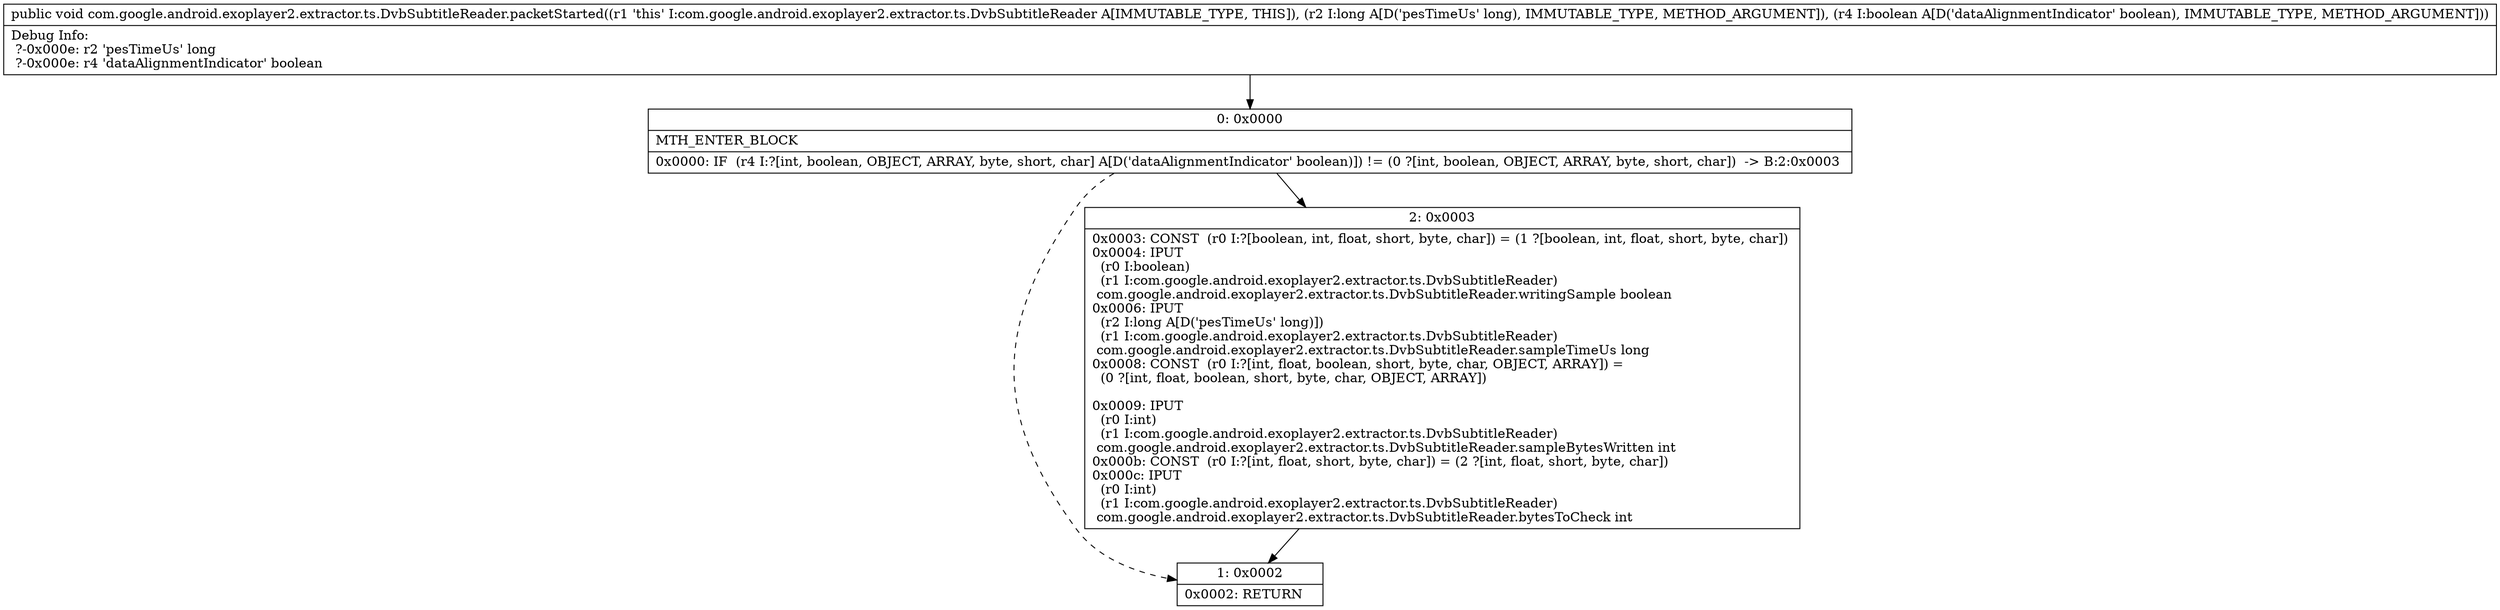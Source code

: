 digraph "CFG forcom.google.android.exoplayer2.extractor.ts.DvbSubtitleReader.packetStarted(JZ)V" {
Node_0 [shape=record,label="{0\:\ 0x0000|MTH_ENTER_BLOCK\l|0x0000: IF  (r4 I:?[int, boolean, OBJECT, ARRAY, byte, short, char] A[D('dataAlignmentIndicator' boolean)]) != (0 ?[int, boolean, OBJECT, ARRAY, byte, short, char])  \-\> B:2:0x0003 \l}"];
Node_1 [shape=record,label="{1\:\ 0x0002|0x0002: RETURN   \l}"];
Node_2 [shape=record,label="{2\:\ 0x0003|0x0003: CONST  (r0 I:?[boolean, int, float, short, byte, char]) = (1 ?[boolean, int, float, short, byte, char]) \l0x0004: IPUT  \l  (r0 I:boolean)\l  (r1 I:com.google.android.exoplayer2.extractor.ts.DvbSubtitleReader)\l com.google.android.exoplayer2.extractor.ts.DvbSubtitleReader.writingSample boolean \l0x0006: IPUT  \l  (r2 I:long A[D('pesTimeUs' long)])\l  (r1 I:com.google.android.exoplayer2.extractor.ts.DvbSubtitleReader)\l com.google.android.exoplayer2.extractor.ts.DvbSubtitleReader.sampleTimeUs long \l0x0008: CONST  (r0 I:?[int, float, boolean, short, byte, char, OBJECT, ARRAY]) = \l  (0 ?[int, float, boolean, short, byte, char, OBJECT, ARRAY])\l \l0x0009: IPUT  \l  (r0 I:int)\l  (r1 I:com.google.android.exoplayer2.extractor.ts.DvbSubtitleReader)\l com.google.android.exoplayer2.extractor.ts.DvbSubtitleReader.sampleBytesWritten int \l0x000b: CONST  (r0 I:?[int, float, short, byte, char]) = (2 ?[int, float, short, byte, char]) \l0x000c: IPUT  \l  (r0 I:int)\l  (r1 I:com.google.android.exoplayer2.extractor.ts.DvbSubtitleReader)\l com.google.android.exoplayer2.extractor.ts.DvbSubtitleReader.bytesToCheck int \l}"];
MethodNode[shape=record,label="{public void com.google.android.exoplayer2.extractor.ts.DvbSubtitleReader.packetStarted((r1 'this' I:com.google.android.exoplayer2.extractor.ts.DvbSubtitleReader A[IMMUTABLE_TYPE, THIS]), (r2 I:long A[D('pesTimeUs' long), IMMUTABLE_TYPE, METHOD_ARGUMENT]), (r4 I:boolean A[D('dataAlignmentIndicator' boolean), IMMUTABLE_TYPE, METHOD_ARGUMENT]))  | Debug Info:\l  ?\-0x000e: r2 'pesTimeUs' long\l  ?\-0x000e: r4 'dataAlignmentIndicator' boolean\l}"];
MethodNode -> Node_0;
Node_0 -> Node_1[style=dashed];
Node_0 -> Node_2;
Node_2 -> Node_1;
}

